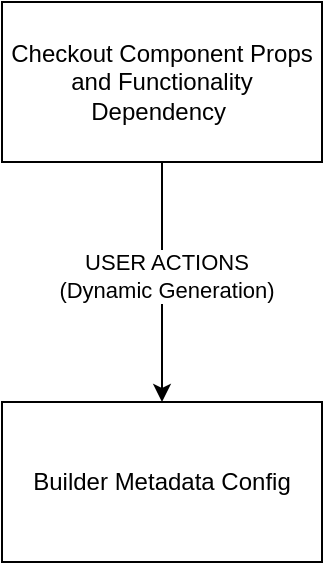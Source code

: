 <mxfile version="26.0.13">
  <diagram name="Page-1" id="G_vCpPaijw22PZutnYlj">
    <mxGraphModel dx="1306" dy="752" grid="1" gridSize="10" guides="1" tooltips="1" connect="1" arrows="1" fold="1" page="1" pageScale="1" pageWidth="827" pageHeight="1169" math="0" shadow="0">
      <root>
        <mxCell id="0" />
        <mxCell id="1" parent="0" />
        <mxCell id="sYEmnw5B4f53DDjbEc8y-1" value="Builder Metadata Config" style="rounded=0;whiteSpace=wrap;html=1;fillColor=none;" vertex="1" parent="1">
          <mxGeometry x="80" y="280" width="160" height="80" as="geometry" />
        </mxCell>
        <mxCell id="sYEmnw5B4f53DDjbEc8y-3" style="edgeStyle=orthogonalEdgeStyle;rounded=0;orthogonalLoop=1;jettySize=auto;html=1;" edge="1" parent="1" source="sYEmnw5B4f53DDjbEc8y-2" target="sYEmnw5B4f53DDjbEc8y-1">
          <mxGeometry relative="1" as="geometry" />
        </mxCell>
        <mxCell id="sYEmnw5B4f53DDjbEc8y-4" value="USER ACTIONS&lt;br&gt;(Dynamic Generation)" style="edgeLabel;html=1;align=center;verticalAlign=middle;resizable=0;points=[];" vertex="1" connectable="0" parent="sYEmnw5B4f53DDjbEc8y-3">
          <mxGeometry x="-0.05" y="2" relative="1" as="geometry">
            <mxPoint as="offset" />
          </mxGeometry>
        </mxCell>
        <mxCell id="sYEmnw5B4f53DDjbEc8y-2" value="Checkout Component Props and Functionality Dependency&amp;nbsp;" style="rounded=0;whiteSpace=wrap;html=1;fillColor=none;" vertex="1" parent="1">
          <mxGeometry x="80" y="80" width="160" height="80" as="geometry" />
        </mxCell>
      </root>
    </mxGraphModel>
  </diagram>
</mxfile>
